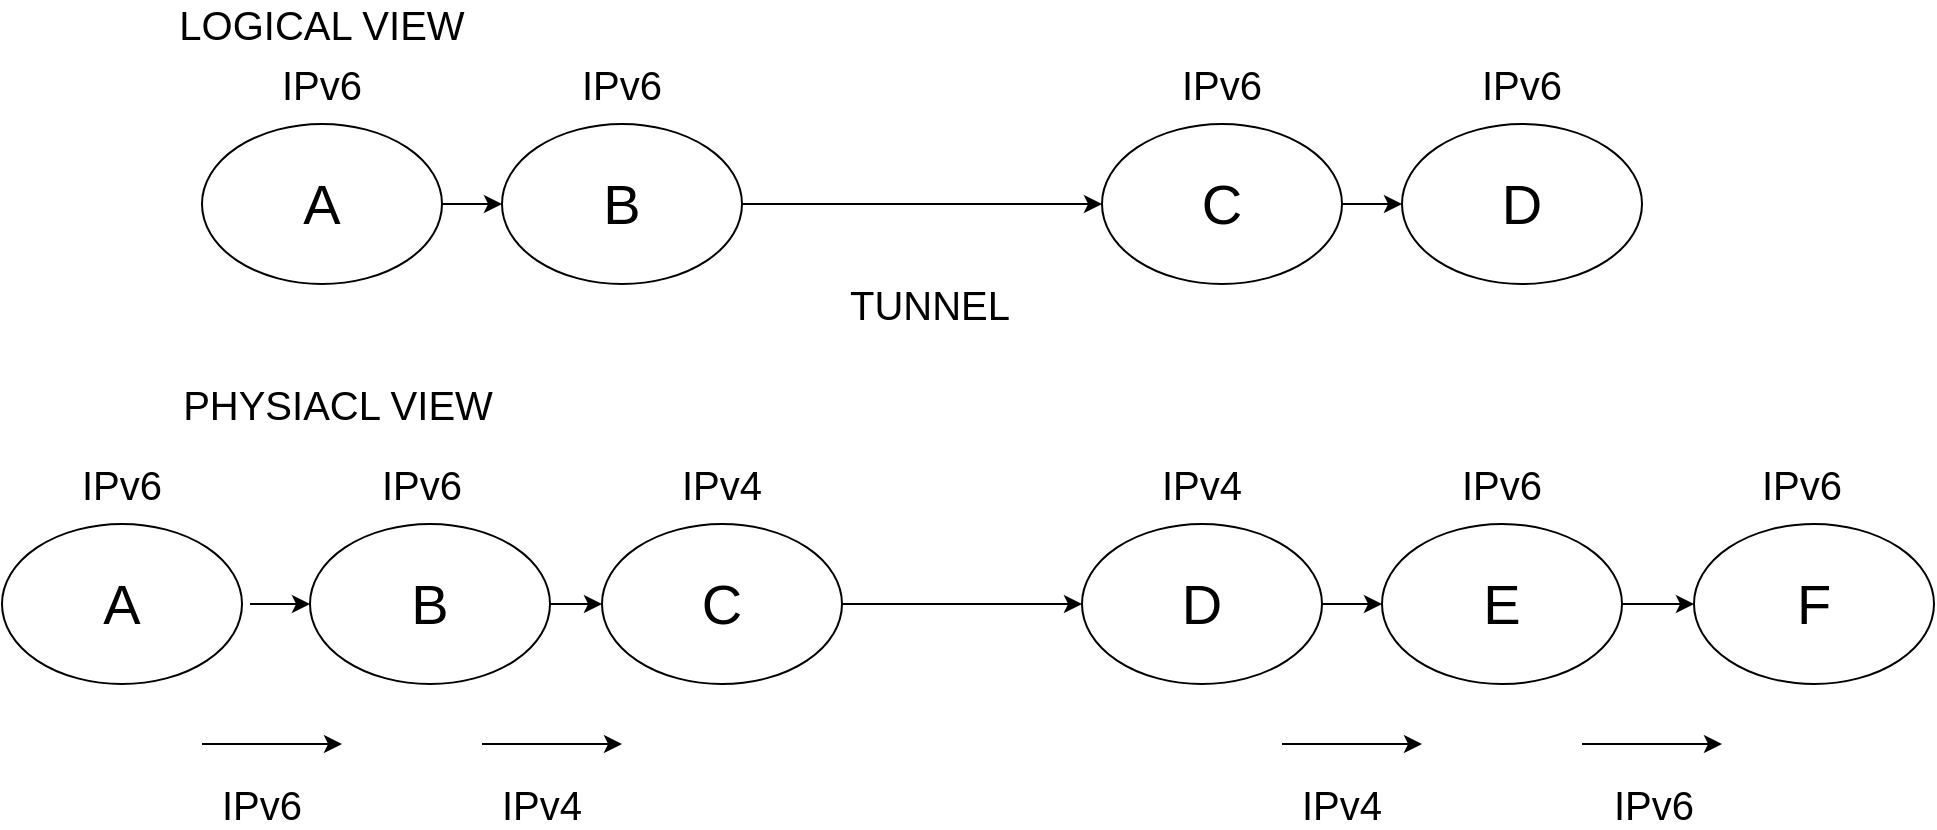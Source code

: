 <mxfile version="12.8.8" type="github"><diagram id="7-vejN5t7914YpyXYHX_" name="Page-1"><mxGraphModel dx="2563" dy="900" grid="1" gridSize="10" guides="1" tooltips="1" connect="1" arrows="1" fold="1" page="1" pageScale="1" pageWidth="827" pageHeight="1169" math="0" shadow="0"><root><mxCell id="0"/><mxCell id="1" parent="0"/><mxCell id="zA8N03tyJp1GxwXc7hek-1" value="&lt;font style=&quot;font-size: 28px&quot;&gt;A&lt;/font&gt;" style="ellipse;whiteSpace=wrap;html=1;" vertex="1" parent="1"><mxGeometry x="50" y="80" width="120" height="80" as="geometry"/></mxCell><mxCell id="zA8N03tyJp1GxwXc7hek-2" value="&lt;font style=&quot;font-size: 28px&quot;&gt;B&lt;/font&gt;" style="ellipse;whiteSpace=wrap;html=1;" vertex="1" parent="1"><mxGeometry x="200" y="80" width="120" height="80" as="geometry"/></mxCell><mxCell id="zA8N03tyJp1GxwXc7hek-3" value="&lt;font style=&quot;font-size: 28px&quot;&gt;D&lt;/font&gt;" style="ellipse;whiteSpace=wrap;html=1;" vertex="1" parent="1"><mxGeometry x="650" y="80" width="120" height="80" as="geometry"/></mxCell><mxCell id="zA8N03tyJp1GxwXc7hek-4" value="&lt;font style=&quot;font-size: 28px&quot;&gt;C&lt;/font&gt;" style="ellipse;whiteSpace=wrap;html=1;" vertex="1" parent="1"><mxGeometry x="500" y="80" width="120" height="80" as="geometry"/></mxCell><mxCell id="zA8N03tyJp1GxwXc7hek-7" value="" style="endArrow=classic;html=1;entryX=0;entryY=0.5;entryDx=0;entryDy=0;exitX=1;exitY=0.5;exitDx=0;exitDy=0;" edge="1" parent="1" source="zA8N03tyJp1GxwXc7hek-2" target="zA8N03tyJp1GxwXc7hek-4"><mxGeometry width="50" height="50" relative="1" as="geometry"><mxPoint x="330" y="150" as="sourcePoint"/><mxPoint x="380" y="100" as="targetPoint"/></mxGeometry></mxCell><mxCell id="zA8N03tyJp1GxwXc7hek-8" value="" style="endArrow=classic;html=1;entryX=0;entryY=0.5;entryDx=0;entryDy=0;exitX=1;exitY=0.5;exitDx=0;exitDy=0;" edge="1" parent="1" source="zA8N03tyJp1GxwXc7hek-1" target="zA8N03tyJp1GxwXc7hek-2"><mxGeometry width="50" height="50" relative="1" as="geometry"><mxPoint x="450" y="280" as="sourcePoint"/><mxPoint x="500" y="230" as="targetPoint"/></mxGeometry></mxCell><mxCell id="zA8N03tyJp1GxwXc7hek-9" value="" style="endArrow=classic;html=1;entryX=0;entryY=0.5;entryDx=0;entryDy=0;" edge="1" parent="1" source="zA8N03tyJp1GxwXc7hek-4" target="zA8N03tyJp1GxwXc7hek-3"><mxGeometry width="50" height="50" relative="1" as="geometry"><mxPoint x="450" y="280" as="sourcePoint"/><mxPoint x="500" y="230" as="targetPoint"/></mxGeometry></mxCell><mxCell id="zA8N03tyJp1GxwXc7hek-12" value="&lt;font style=&quot;font-size: 20px&quot;&gt;IPv6&lt;/font&gt;" style="text;html=1;strokeColor=none;fillColor=none;align=center;verticalAlign=middle;whiteSpace=wrap;rounded=0;" vertex="1" parent="1"><mxGeometry x="90" y="50" width="40" height="20" as="geometry"/></mxCell><mxCell id="zA8N03tyJp1GxwXc7hek-13" value="&lt;font style=&quot;font-size: 20px&quot;&gt;IPv6&lt;/font&gt;" style="text;html=1;strokeColor=none;fillColor=none;align=center;verticalAlign=middle;whiteSpace=wrap;rounded=0;" vertex="1" parent="1"><mxGeometry x="240" y="50" width="40" height="20" as="geometry"/></mxCell><mxCell id="zA8N03tyJp1GxwXc7hek-16" value="&lt;font style=&quot;font-size: 20px&quot;&gt;IPv6&lt;/font&gt;" style="text;html=1;strokeColor=none;fillColor=none;align=center;verticalAlign=middle;whiteSpace=wrap;rounded=0;" vertex="1" parent="1"><mxGeometry x="540" y="50" width="40" height="20" as="geometry"/></mxCell><mxCell id="zA8N03tyJp1GxwXc7hek-17" value="&lt;font style=&quot;font-size: 20px&quot;&gt;IPv6&lt;/font&gt;" style="text;html=1;strokeColor=none;fillColor=none;align=center;verticalAlign=middle;whiteSpace=wrap;rounded=0;" vertex="1" parent="1"><mxGeometry x="690" y="50" width="40" height="20" as="geometry"/></mxCell><mxCell id="zA8N03tyJp1GxwXc7hek-18" value="&lt;font style=&quot;font-size: 20px&quot;&gt;LOGICAL VIEW&lt;/font&gt;" style="text;html=1;strokeColor=none;fillColor=none;align=center;verticalAlign=middle;whiteSpace=wrap;rounded=0;" vertex="1" parent="1"><mxGeometry x="12" y="20" width="196" height="20" as="geometry"/></mxCell><mxCell id="zA8N03tyJp1GxwXc7hek-20" value="&lt;font style=&quot;font-size: 28px&quot;&gt;B&lt;/font&gt;" style="ellipse;whiteSpace=wrap;html=1;" vertex="1" parent="1"><mxGeometry x="104" y="280" width="120" height="80" as="geometry"/></mxCell><mxCell id="zA8N03tyJp1GxwXc7hek-21" value="&lt;font style=&quot;font-size: 28px&quot;&gt;E&lt;/font&gt;" style="ellipse;whiteSpace=wrap;html=1;" vertex="1" parent="1"><mxGeometry x="640" y="280" width="120" height="80" as="geometry"/></mxCell><mxCell id="zA8N03tyJp1GxwXc7hek-23" value="" style="endArrow=classic;html=1;entryX=0;entryY=0.5;entryDx=0;entryDy=0;exitX=1;exitY=0.5;exitDx=0;exitDy=0;" edge="1" target="zA8N03tyJp1GxwXc7hek-20" parent="1"><mxGeometry width="50" height="50" relative="1" as="geometry"><mxPoint x="74" y="320.0" as="sourcePoint"/><mxPoint x="404" y="430" as="targetPoint"/></mxGeometry></mxCell><mxCell id="zA8N03tyJp1GxwXc7hek-24" value="" style="endArrow=classic;html=1;entryX=0;entryY=0.5;entryDx=0;entryDy=0;" edge="1" source="zA8N03tyJp1GxwXc7hek-21" parent="1" target="zA8N03tyJp1GxwXc7hek-25"><mxGeometry width="50" height="50" relative="1" as="geometry"><mxPoint x="590" y="480" as="sourcePoint"/><mxPoint x="790.0" y="320.0" as="targetPoint"/></mxGeometry></mxCell><mxCell id="zA8N03tyJp1GxwXc7hek-25" value="&lt;font style=&quot;font-size: 28px&quot;&gt;F&lt;/font&gt;" style="ellipse;whiteSpace=wrap;html=1;" vertex="1" parent="1"><mxGeometry x="796" y="280" width="120" height="80" as="geometry"/></mxCell><mxCell id="zA8N03tyJp1GxwXc7hek-28" value="&lt;font style=&quot;font-size: 28px&quot;&gt;A&lt;/font&gt;" style="ellipse;whiteSpace=wrap;html=1;" vertex="1" parent="1"><mxGeometry x="-50" y="280" width="120" height="80" as="geometry"/></mxCell><mxCell id="zA8N03tyJp1GxwXc7hek-29" value="&lt;font style=&quot;font-size: 28px&quot;&gt;C&lt;/font&gt;" style="ellipse;whiteSpace=wrap;html=1;" vertex="1" parent="1"><mxGeometry x="250" y="280" width="120" height="80" as="geometry"/></mxCell><mxCell id="zA8N03tyJp1GxwXc7hek-30" value="&lt;font style=&quot;font-size: 28px&quot;&gt;D&lt;/font&gt;" style="ellipse;whiteSpace=wrap;html=1;" vertex="1" parent="1"><mxGeometry x="490" y="280" width="120" height="80" as="geometry"/></mxCell><mxCell id="zA8N03tyJp1GxwXc7hek-31" value="" style="endArrow=classic;html=1;exitX=1;exitY=0.5;exitDx=0;exitDy=0;entryX=0;entryY=0.5;entryDx=0;entryDy=0;" edge="1" parent="1" source="zA8N03tyJp1GxwXc7hek-20" target="zA8N03tyJp1GxwXc7hek-29"><mxGeometry width="50" height="50" relative="1" as="geometry"><mxPoint x="190" y="250" as="sourcePoint"/><mxPoint x="240" y="200" as="targetPoint"/></mxGeometry></mxCell><mxCell id="zA8N03tyJp1GxwXc7hek-32" value="" style="endArrow=classic;html=1;exitX=1;exitY=0.5;exitDx=0;exitDy=0;entryX=0;entryY=0.5;entryDx=0;entryDy=0;" edge="1" parent="1" source="zA8N03tyJp1GxwXc7hek-29" target="zA8N03tyJp1GxwXc7hek-30"><mxGeometry width="50" height="50" relative="1" as="geometry"><mxPoint x="190" y="250" as="sourcePoint"/><mxPoint x="240" y="200" as="targetPoint"/></mxGeometry></mxCell><mxCell id="zA8N03tyJp1GxwXc7hek-33" value="" style="endArrow=classic;html=1;entryX=0;entryY=0.5;entryDx=0;entryDy=0;exitX=1;exitY=0.5;exitDx=0;exitDy=0;" edge="1" parent="1" source="zA8N03tyJp1GxwXc7hek-30" target="zA8N03tyJp1GxwXc7hek-21"><mxGeometry width="50" height="50" relative="1" as="geometry"><mxPoint x="510" y="440" as="sourcePoint"/><mxPoint x="560" y="390" as="targetPoint"/></mxGeometry></mxCell><mxCell id="zA8N03tyJp1GxwXc7hek-36" value="&lt;font style=&quot;font-size: 20px&quot;&gt;IPv6&lt;/font&gt;" style="text;html=1;strokeColor=none;fillColor=none;align=center;verticalAlign=middle;whiteSpace=wrap;rounded=0;" vertex="1" parent="1"><mxGeometry x="-10" y="250" width="40" height="20" as="geometry"/></mxCell><mxCell id="zA8N03tyJp1GxwXc7hek-37" value="&lt;font style=&quot;font-size: 20px&quot;&gt;IPv6&lt;/font&gt;" style="text;html=1;strokeColor=none;fillColor=none;align=center;verticalAlign=middle;whiteSpace=wrap;rounded=0;" vertex="1" parent="1"><mxGeometry x="140" y="250" width="40" height="20" as="geometry"/></mxCell><mxCell id="zA8N03tyJp1GxwXc7hek-38" value="&lt;font style=&quot;font-size: 20px&quot;&gt;IPv6&lt;/font&gt;" style="text;html=1;strokeColor=none;fillColor=none;align=center;verticalAlign=middle;whiteSpace=wrap;rounded=0;" vertex="1" parent="1"><mxGeometry x="680" y="250" width="40" height="20" as="geometry"/></mxCell><mxCell id="zA8N03tyJp1GxwXc7hek-39" value="&lt;font style=&quot;font-size: 20px&quot;&gt;IPv6&lt;/font&gt;" style="text;html=1;strokeColor=none;fillColor=none;align=center;verticalAlign=middle;whiteSpace=wrap;rounded=0;" vertex="1" parent="1"><mxGeometry x="830" y="250" width="40" height="20" as="geometry"/></mxCell><mxCell id="zA8N03tyJp1GxwXc7hek-40" value="&lt;font style=&quot;font-size: 20px&quot;&gt;IPv4&lt;/font&gt;" style="text;html=1;strokeColor=none;fillColor=none;align=center;verticalAlign=middle;whiteSpace=wrap;rounded=0;" vertex="1" parent="1"><mxGeometry x="290" y="250" width="40" height="20" as="geometry"/></mxCell><mxCell id="zA8N03tyJp1GxwXc7hek-41" value="&lt;font style=&quot;font-size: 20px&quot;&gt;IPv4&lt;/font&gt;" style="text;html=1;strokeColor=none;fillColor=none;align=center;verticalAlign=middle;whiteSpace=wrap;rounded=0;" vertex="1" parent="1"><mxGeometry x="530" y="250" width="40" height="20" as="geometry"/></mxCell><mxCell id="zA8N03tyJp1GxwXc7hek-43" value="&lt;font style=&quot;font-size: 20px&quot;&gt;PHYSIACL VIEW&lt;/font&gt;" style="text;html=1;strokeColor=none;fillColor=none;align=center;verticalAlign=middle;whiteSpace=wrap;rounded=0;" vertex="1" parent="1"><mxGeometry x="20" y="210" width="196" height="20" as="geometry"/></mxCell><mxCell id="zA8N03tyJp1GxwXc7hek-46" value="&lt;span style=&quot;font-size: 20px&quot;&gt;TUNNEL&lt;/span&gt;" style="text;html=1;strokeColor=none;fillColor=none;align=center;verticalAlign=middle;whiteSpace=wrap;rounded=0;" vertex="1" parent="1"><mxGeometry x="394" y="160" width="40" height="20" as="geometry"/></mxCell><mxCell id="zA8N03tyJp1GxwXc7hek-47" value="" style="endArrow=classic;html=1;" edge="1" parent="1"><mxGeometry width="50" height="50" relative="1" as="geometry"><mxPoint x="50" y="390" as="sourcePoint"/><mxPoint x="120" y="390" as="targetPoint"/></mxGeometry></mxCell><mxCell id="zA8N03tyJp1GxwXc7hek-49" value="" style="endArrow=classic;html=1;" edge="1" parent="1"><mxGeometry width="50" height="50" relative="1" as="geometry"><mxPoint x="740" y="390" as="sourcePoint"/><mxPoint x="810" y="390" as="targetPoint"/></mxGeometry></mxCell><mxCell id="zA8N03tyJp1GxwXc7hek-50" value="" style="endArrow=classic;html=1;" edge="1" parent="1"><mxGeometry width="50" height="50" relative="1" as="geometry"><mxPoint x="190.0" y="390" as="sourcePoint"/><mxPoint x="260.0" y="390" as="targetPoint"/></mxGeometry></mxCell><mxCell id="zA8N03tyJp1GxwXc7hek-51" value="" style="endArrow=classic;html=1;" edge="1" parent="1"><mxGeometry width="50" height="50" relative="1" as="geometry"><mxPoint x="590.0" y="390" as="sourcePoint"/><mxPoint x="660.0" y="390" as="targetPoint"/></mxGeometry></mxCell><mxCell id="zA8N03tyJp1GxwXc7hek-52" value="&lt;font style=&quot;font-size: 20px&quot;&gt;IPv6&lt;/font&gt;" style="text;html=1;strokeColor=none;fillColor=none;align=center;verticalAlign=middle;whiteSpace=wrap;rounded=0;" vertex="1" parent="1"><mxGeometry x="60" y="410" width="40" height="20" as="geometry"/></mxCell><mxCell id="zA8N03tyJp1GxwXc7hek-53" value="&lt;font style=&quot;font-size: 20px&quot;&gt;IPv4&lt;/font&gt;" style="text;html=1;strokeColor=none;fillColor=none;align=center;verticalAlign=middle;whiteSpace=wrap;rounded=0;" vertex="1" parent="1"><mxGeometry x="200" y="410" width="40" height="20" as="geometry"/></mxCell><mxCell id="zA8N03tyJp1GxwXc7hek-55" value="&lt;font style=&quot;font-size: 20px&quot;&gt;IPv4&lt;/font&gt;" style="text;html=1;strokeColor=none;fillColor=none;align=center;verticalAlign=middle;whiteSpace=wrap;rounded=0;" vertex="1" parent="1"><mxGeometry x="600" y="410" width="40" height="20" as="geometry"/></mxCell><mxCell id="zA8N03tyJp1GxwXc7hek-56" value="&lt;font style=&quot;font-size: 20px&quot;&gt;IPv6&lt;/font&gt;" style="text;html=1;strokeColor=none;fillColor=none;align=center;verticalAlign=middle;whiteSpace=wrap;rounded=0;" vertex="1" parent="1"><mxGeometry x="756" y="410" width="40" height="20" as="geometry"/></mxCell></root></mxGraphModel></diagram></mxfile>